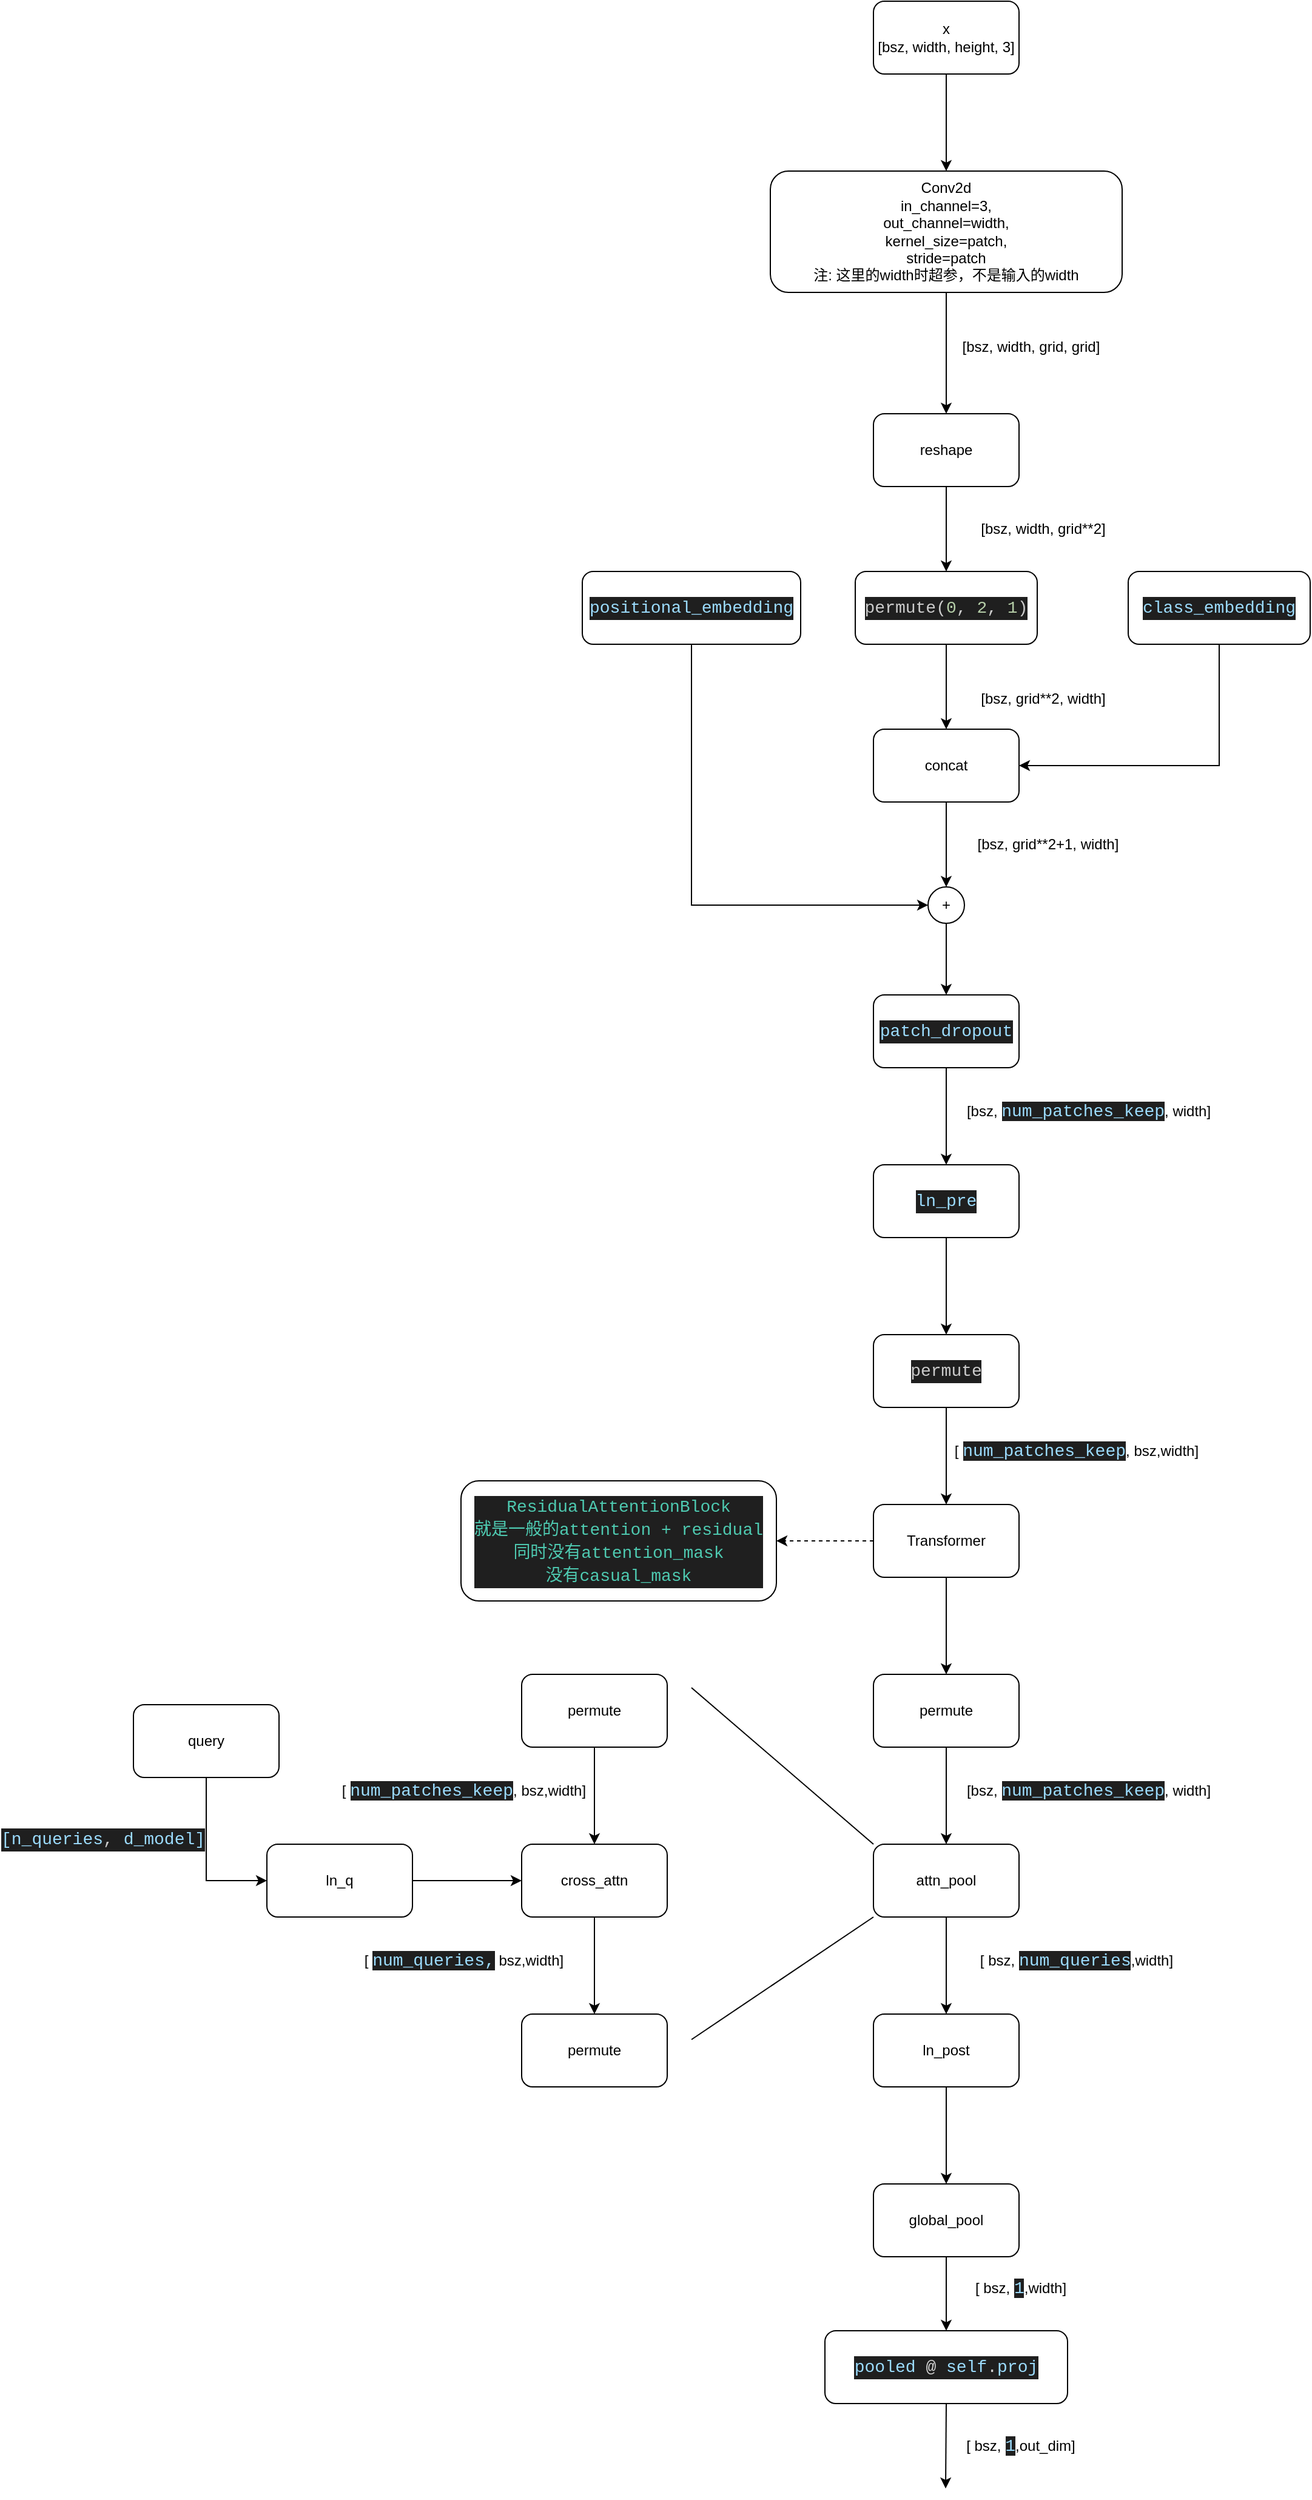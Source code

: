 <mxfile version="24.2.5" type="device">
  <diagram name="第 1 页" id="lJStV8RaI5A1z8thdrf8">
    <mxGraphModel dx="2829" dy="1488" grid="1" gridSize="10" guides="1" tooltips="1" connect="1" arrows="1" fold="1" page="1" pageScale="1" pageWidth="827" pageHeight="1169" math="0" shadow="0">
      <root>
        <mxCell id="0" />
        <mxCell id="1" parent="0" />
        <mxCell id="cuw9aL_coSqal3nNZPSL-3" value="" style="edgeStyle=orthogonalEdgeStyle;rounded=0;orthogonalLoop=1;jettySize=auto;html=1;" edge="1" parent="1" source="cuw9aL_coSqal3nNZPSL-1" target="cuw9aL_coSqal3nNZPSL-2">
          <mxGeometry relative="1" as="geometry" />
        </mxCell>
        <mxCell id="cuw9aL_coSqal3nNZPSL-1" value="x&lt;div&gt;[bsz, width, height, 3]&lt;/div&gt;" style="rounded=1;whiteSpace=wrap;html=1;" vertex="1" parent="1">
          <mxGeometry x="350" y="350" width="120" height="60" as="geometry" />
        </mxCell>
        <mxCell id="cuw9aL_coSqal3nNZPSL-5" value="" style="edgeStyle=orthogonalEdgeStyle;rounded=0;orthogonalLoop=1;jettySize=auto;html=1;" edge="1" parent="1" source="cuw9aL_coSqal3nNZPSL-2" target="cuw9aL_coSqal3nNZPSL-4">
          <mxGeometry relative="1" as="geometry" />
        </mxCell>
        <mxCell id="cuw9aL_coSqal3nNZPSL-2" value="Conv2d&lt;div&gt;in_channel=3,&lt;/div&gt;&lt;div&gt;out_channel=width,&lt;/div&gt;&lt;div&gt;kernel_size=patch,&lt;/div&gt;&lt;div&gt;stride=patch&lt;/div&gt;&lt;div&gt;注: 这里的width时超参，不是输入的width&lt;/div&gt;" style="whiteSpace=wrap;html=1;rounded=1;" vertex="1" parent="1">
          <mxGeometry x="265" y="490" width="290" height="100" as="geometry" />
        </mxCell>
        <mxCell id="cuw9aL_coSqal3nNZPSL-8" value="" style="edgeStyle=orthogonalEdgeStyle;rounded=0;orthogonalLoop=1;jettySize=auto;html=1;" edge="1" parent="1" source="cuw9aL_coSqal3nNZPSL-4" target="cuw9aL_coSqal3nNZPSL-7">
          <mxGeometry relative="1" as="geometry" />
        </mxCell>
        <mxCell id="cuw9aL_coSqal3nNZPSL-4" value="reshape" style="whiteSpace=wrap;html=1;rounded=1;" vertex="1" parent="1">
          <mxGeometry x="350" y="690" width="120" height="60" as="geometry" />
        </mxCell>
        <mxCell id="cuw9aL_coSqal3nNZPSL-6" value="[bsz, width, grid, grid]" style="text;html=1;align=center;verticalAlign=middle;whiteSpace=wrap;rounded=0;" vertex="1" parent="1">
          <mxGeometry x="350" y="620" width="260" height="30" as="geometry" />
        </mxCell>
        <mxCell id="cuw9aL_coSqal3nNZPSL-20" style="edgeStyle=orthogonalEdgeStyle;rounded=0;orthogonalLoop=1;jettySize=auto;html=1;exitX=0.5;exitY=1;exitDx=0;exitDy=0;" edge="1" parent="1" source="cuw9aL_coSqal3nNZPSL-7" target="cuw9aL_coSqal3nNZPSL-19">
          <mxGeometry relative="1" as="geometry" />
        </mxCell>
        <mxCell id="cuw9aL_coSqal3nNZPSL-7" value="&lt;div style=&quot;color: rgb(204, 204, 204); background-color: rgb(31, 31, 31); font-family: Consolas, &amp;quot;Courier New&amp;quot;, monospace; font-size: 14px; line-height: 19px; white-space: pre;&quot;&gt;&lt;div style=&quot;line-height: 19px;&quot;&gt;permute(&lt;span style=&quot;color: #b5cea8;&quot;&gt;0&lt;/span&gt;, &lt;span style=&quot;color: #b5cea8;&quot;&gt;2&lt;/span&gt;, &lt;span style=&quot;color: #b5cea8;&quot;&gt;1&lt;/span&gt;)&lt;/div&gt;&lt;/div&gt;" style="whiteSpace=wrap;html=1;rounded=1;" vertex="1" parent="1">
          <mxGeometry x="335" y="820" width="150" height="60" as="geometry" />
        </mxCell>
        <mxCell id="cuw9aL_coSqal3nNZPSL-9" value="[bsz, width, grid**2]" style="text;html=1;align=center;verticalAlign=middle;whiteSpace=wrap;rounded=0;" vertex="1" parent="1">
          <mxGeometry x="360" y="770" width="260" height="30" as="geometry" />
        </mxCell>
        <mxCell id="cuw9aL_coSqal3nNZPSL-12" value="[bsz, grid**2, width]" style="text;html=1;align=center;verticalAlign=middle;whiteSpace=wrap;rounded=0;" vertex="1" parent="1">
          <mxGeometry x="360" y="910" width="260" height="30" as="geometry" />
        </mxCell>
        <mxCell id="cuw9aL_coSqal3nNZPSL-15" style="edgeStyle=orthogonalEdgeStyle;rounded=0;orthogonalLoop=1;jettySize=auto;html=1;exitX=0.5;exitY=1;exitDx=0;exitDy=0;entryX=0;entryY=0.5;entryDx=0;entryDy=0;" edge="1" parent="1" source="cuw9aL_coSqal3nNZPSL-13" target="cuw9aL_coSqal3nNZPSL-14">
          <mxGeometry relative="1" as="geometry" />
        </mxCell>
        <mxCell id="cuw9aL_coSqal3nNZPSL-13" value="&lt;div style=&quot;color: rgb(204, 204, 204); background-color: rgb(31, 31, 31); font-family: Consolas, &amp;quot;Courier New&amp;quot;, monospace; font-size: 14px; line-height: 19px; white-space: pre;&quot;&gt;&lt;span style=&quot;color: #9cdcfe;&quot;&gt;positional_embedding&lt;/span&gt;&lt;/div&gt;" style="rounded=1;whiteSpace=wrap;html=1;" vertex="1" parent="1">
          <mxGeometry x="110" y="820" width="180" height="60" as="geometry" />
        </mxCell>
        <mxCell id="cuw9aL_coSqal3nNZPSL-27" style="edgeStyle=orthogonalEdgeStyle;rounded=0;orthogonalLoop=1;jettySize=auto;html=1;exitX=0.5;exitY=1;exitDx=0;exitDy=0;entryX=0.5;entryY=0;entryDx=0;entryDy=0;" edge="1" parent="1" source="cuw9aL_coSqal3nNZPSL-14" target="cuw9aL_coSqal3nNZPSL-26">
          <mxGeometry relative="1" as="geometry" />
        </mxCell>
        <mxCell id="cuw9aL_coSqal3nNZPSL-14" value="+" style="ellipse;whiteSpace=wrap;html=1;aspect=fixed;" vertex="1" parent="1">
          <mxGeometry x="395" y="1080" width="30" height="30" as="geometry" />
        </mxCell>
        <mxCell id="cuw9aL_coSqal3nNZPSL-21" style="edgeStyle=orthogonalEdgeStyle;rounded=0;orthogonalLoop=1;jettySize=auto;html=1;exitX=0.5;exitY=1;exitDx=0;exitDy=0;entryX=1;entryY=0.5;entryDx=0;entryDy=0;" edge="1" parent="1" source="cuw9aL_coSqal3nNZPSL-18" target="cuw9aL_coSqal3nNZPSL-19">
          <mxGeometry relative="1" as="geometry" />
        </mxCell>
        <mxCell id="cuw9aL_coSqal3nNZPSL-18" value="&lt;div style=&quot;color: rgb(204, 204, 204); background-color: rgb(31, 31, 31); font-family: Consolas, &amp;quot;Courier New&amp;quot;, monospace; font-size: 14px; line-height: 19px; white-space: pre;&quot;&gt;&lt;span style=&quot;color: #9cdcfe;&quot;&gt;class_embedding&lt;/span&gt;&lt;/div&gt;" style="rounded=1;whiteSpace=wrap;html=1;" vertex="1" parent="1">
          <mxGeometry x="560" y="820" width="150" height="60" as="geometry" />
        </mxCell>
        <mxCell id="cuw9aL_coSqal3nNZPSL-22" style="edgeStyle=orthogonalEdgeStyle;rounded=0;orthogonalLoop=1;jettySize=auto;html=1;exitX=0.5;exitY=1;exitDx=0;exitDy=0;entryX=0.5;entryY=0;entryDx=0;entryDy=0;" edge="1" parent="1" source="cuw9aL_coSqal3nNZPSL-19" target="cuw9aL_coSqal3nNZPSL-14">
          <mxGeometry relative="1" as="geometry" />
        </mxCell>
        <mxCell id="cuw9aL_coSqal3nNZPSL-19" value="concat" style="rounded=1;whiteSpace=wrap;html=1;" vertex="1" parent="1">
          <mxGeometry x="350" y="950" width="120" height="60" as="geometry" />
        </mxCell>
        <mxCell id="cuw9aL_coSqal3nNZPSL-23" value="[bsz, grid**2+1, width]" style="text;html=1;align=center;verticalAlign=middle;whiteSpace=wrap;rounded=0;" vertex="1" parent="1">
          <mxGeometry x="414" y="1030" width="160" height="30" as="geometry" />
        </mxCell>
        <mxCell id="cuw9aL_coSqal3nNZPSL-29" value="" style="edgeStyle=orthogonalEdgeStyle;rounded=0;orthogonalLoop=1;jettySize=auto;html=1;" edge="1" parent="1" source="cuw9aL_coSqal3nNZPSL-26" target="cuw9aL_coSqal3nNZPSL-28">
          <mxGeometry relative="1" as="geometry" />
        </mxCell>
        <mxCell id="cuw9aL_coSqal3nNZPSL-26" value="&lt;div style=&quot;color: rgb(204, 204, 204); background-color: rgb(31, 31, 31); font-family: Consolas, &amp;quot;Courier New&amp;quot;, monospace; font-size: 14px; line-height: 19px; white-space: pre;&quot;&gt;&lt;span style=&quot;color: #9cdcfe;&quot;&gt;patch_dropout&lt;/span&gt;&lt;/div&gt;" style="rounded=1;whiteSpace=wrap;html=1;" vertex="1" parent="1">
          <mxGeometry x="350" y="1169" width="120" height="60" as="geometry" />
        </mxCell>
        <mxCell id="cuw9aL_coSqal3nNZPSL-33" value="" style="edgeStyle=orthogonalEdgeStyle;rounded=0;orthogonalLoop=1;jettySize=auto;html=1;" edge="1" parent="1" source="cuw9aL_coSqal3nNZPSL-28" target="cuw9aL_coSqal3nNZPSL-32">
          <mxGeometry relative="1" as="geometry" />
        </mxCell>
        <mxCell id="cuw9aL_coSqal3nNZPSL-28" value="&lt;div style=&quot;color: #cccccc;background-color: #1f1f1f;font-family: Consolas, &#39;Courier New&#39;, monospace;font-weight: normal;font-size: 14px;line-height: 19px;white-space: pre;&quot;&gt;&lt;div&gt;&lt;span style=&quot;color: #9cdcfe;&quot;&gt;ln_pre&lt;/span&gt;&lt;/div&gt;&lt;/div&gt;" style="whiteSpace=wrap;html=1;rounded=1;" vertex="1" parent="1">
          <mxGeometry x="350" y="1309" width="120" height="60" as="geometry" />
        </mxCell>
        <mxCell id="cuw9aL_coSqal3nNZPSL-31" value="[bsz,&amp;nbsp;&lt;span style=&quot;color: rgb(156, 220, 254); background-color: rgb(31, 31, 31); font-family: Consolas, &amp;quot;Courier New&amp;quot;, monospace; font-size: 14px; white-space: pre;&quot;&gt;num_patches_keep&lt;/span&gt;&lt;span style=&quot;background-color: initial;&quot;&gt;, width]&lt;/span&gt;" style="text;html=1;align=center;verticalAlign=middle;whiteSpace=wrap;rounded=0;" vertex="1" parent="1">
          <mxGeometry x="425" y="1250" width="205" height="30" as="geometry" />
        </mxCell>
        <mxCell id="cuw9aL_coSqal3nNZPSL-35" value="" style="edgeStyle=orthogonalEdgeStyle;rounded=0;orthogonalLoop=1;jettySize=auto;html=1;" edge="1" parent="1" source="cuw9aL_coSqal3nNZPSL-32" target="cuw9aL_coSqal3nNZPSL-34">
          <mxGeometry relative="1" as="geometry" />
        </mxCell>
        <mxCell id="cuw9aL_coSqal3nNZPSL-32" value="&lt;div style=&quot;color: rgb(204, 204, 204); background-color: rgb(31, 31, 31); font-family: Consolas, &amp;quot;Courier New&amp;quot;, monospace; font-size: 14px; line-height: 19px; white-space: pre;&quot;&gt;permute&lt;/div&gt;" style="whiteSpace=wrap;html=1;rounded=1;" vertex="1" parent="1">
          <mxGeometry x="350" y="1449" width="120" height="60" as="geometry" />
        </mxCell>
        <mxCell id="cuw9aL_coSqal3nNZPSL-38" value="" style="edgeStyle=orthogonalEdgeStyle;rounded=0;orthogonalLoop=1;jettySize=auto;html=1;dashed=1;" edge="1" parent="1" source="cuw9aL_coSqal3nNZPSL-34" target="cuw9aL_coSqal3nNZPSL-37">
          <mxGeometry relative="1" as="geometry" />
        </mxCell>
        <mxCell id="cuw9aL_coSqal3nNZPSL-40" value="" style="edgeStyle=orthogonalEdgeStyle;rounded=0;orthogonalLoop=1;jettySize=auto;html=1;" edge="1" parent="1" source="cuw9aL_coSqal3nNZPSL-34" target="cuw9aL_coSqal3nNZPSL-39">
          <mxGeometry relative="1" as="geometry" />
        </mxCell>
        <mxCell id="cuw9aL_coSqal3nNZPSL-34" value="Transformer" style="whiteSpace=wrap;html=1;rounded=1;" vertex="1" parent="1">
          <mxGeometry x="350" y="1589" width="120" height="60" as="geometry" />
        </mxCell>
        <mxCell id="cuw9aL_coSqal3nNZPSL-36" value="[&amp;nbsp;&lt;span style=&quot;color: rgb(156, 220, 254); background-color: rgb(31, 31, 31); font-family: Consolas, &amp;quot;Courier New&amp;quot;, monospace; font-size: 14px; white-space: pre;&quot;&gt;num_patches_keep&lt;/span&gt;&lt;span style=&quot;background-color: initial;&quot;&gt;,&amp;nbsp;&lt;/span&gt;bsz,&lt;span style=&quot;background-color: initial;&quot;&gt;width]&lt;/span&gt;" style="text;html=1;align=center;verticalAlign=middle;whiteSpace=wrap;rounded=0;" vertex="1" parent="1">
          <mxGeometry x="415" y="1530" width="205" height="30" as="geometry" />
        </mxCell>
        <mxCell id="cuw9aL_coSqal3nNZPSL-37" value="&lt;div style=&quot;color: #cccccc;background-color: #1f1f1f;font-family: Consolas, &#39;Courier New&#39;, monospace;font-weight: normal;font-size: 14px;line-height: 19px;white-space: pre;&quot;&gt;&lt;div&gt;&lt;span style=&quot;color: #4ec9b0;&quot;&gt;ResidualAttentionBlock&lt;/span&gt;&lt;/div&gt;&lt;div&gt;&lt;span style=&quot;color: #4ec9b0;&quot;&gt;就是一般的attention + residual&lt;/span&gt;&lt;/div&gt;&lt;div&gt;&lt;span style=&quot;color: #4ec9b0;&quot;&gt;同时没有attention_mask&lt;/span&gt;&lt;/div&gt;&lt;div&gt;&lt;span style=&quot;color: #4ec9b0;&quot;&gt;没有casual_mask&lt;/span&gt;&lt;/div&gt;&lt;/div&gt;" style="whiteSpace=wrap;html=1;rounded=1;" vertex="1" parent="1">
          <mxGeometry x="10" y="1569.5" width="260" height="99" as="geometry" />
        </mxCell>
        <mxCell id="cuw9aL_coSqal3nNZPSL-42" value="" style="edgeStyle=orthogonalEdgeStyle;rounded=0;orthogonalLoop=1;jettySize=auto;html=1;" edge="1" parent="1" source="cuw9aL_coSqal3nNZPSL-39" target="cuw9aL_coSqal3nNZPSL-41">
          <mxGeometry relative="1" as="geometry" />
        </mxCell>
        <mxCell id="cuw9aL_coSqal3nNZPSL-39" value="permute" style="whiteSpace=wrap;html=1;rounded=1;" vertex="1" parent="1">
          <mxGeometry x="350" y="1729" width="120" height="60" as="geometry" />
        </mxCell>
        <mxCell id="cuw9aL_coSqal3nNZPSL-63" value="" style="edgeStyle=orthogonalEdgeStyle;rounded=0;orthogonalLoop=1;jettySize=auto;html=1;" edge="1" parent="1" source="cuw9aL_coSqal3nNZPSL-41" target="cuw9aL_coSqal3nNZPSL-62">
          <mxGeometry relative="1" as="geometry" />
        </mxCell>
        <mxCell id="cuw9aL_coSqal3nNZPSL-41" value="attn_pool" style="whiteSpace=wrap;html=1;rounded=1;" vertex="1" parent="1">
          <mxGeometry x="350" y="1869" width="120" height="60" as="geometry" />
        </mxCell>
        <mxCell id="cuw9aL_coSqal3nNZPSL-46" value="[bsz,&amp;nbsp;&lt;span style=&quot;color: rgb(156, 220, 254); background-color: rgb(31, 31, 31); font-family: Consolas, &amp;quot;Courier New&amp;quot;, monospace; font-size: 14px; white-space: pre;&quot;&gt;num_patches_keep&lt;/span&gt;&lt;span style=&quot;background-color: initial;&quot;&gt;, width]&lt;/span&gt;" style="text;html=1;align=center;verticalAlign=middle;whiteSpace=wrap;rounded=0;" vertex="1" parent="1">
          <mxGeometry x="425" y="1810" width="205" height="30" as="geometry" />
        </mxCell>
        <mxCell id="cuw9aL_coSqal3nNZPSL-47" value="" style="endArrow=none;html=1;rounded=0;exitX=0;exitY=0;exitDx=0;exitDy=0;" edge="1" parent="1" source="cuw9aL_coSqal3nNZPSL-41">
          <mxGeometry width="50" height="50" relative="1" as="geometry">
            <mxPoint x="240" y="1650" as="sourcePoint" />
            <mxPoint x="200" y="1740" as="targetPoint" />
          </mxGeometry>
        </mxCell>
        <mxCell id="cuw9aL_coSqal3nNZPSL-48" value="" style="endArrow=none;html=1;rounded=0;exitX=0;exitY=1;exitDx=0;exitDy=0;" edge="1" parent="1" source="cuw9aL_coSqal3nNZPSL-41">
          <mxGeometry width="50" height="50" relative="1" as="geometry">
            <mxPoint x="350" y="1930" as="sourcePoint" />
            <mxPoint x="200" y="2030" as="targetPoint" />
          </mxGeometry>
        </mxCell>
        <mxCell id="cuw9aL_coSqal3nNZPSL-51" value="" style="edgeStyle=orthogonalEdgeStyle;rounded=0;orthogonalLoop=1;jettySize=auto;html=1;" edge="1" parent="1" source="cuw9aL_coSqal3nNZPSL-49" target="cuw9aL_coSqal3nNZPSL-50">
          <mxGeometry relative="1" as="geometry" />
        </mxCell>
        <mxCell id="cuw9aL_coSqal3nNZPSL-49" value="permute" style="rounded=1;whiteSpace=wrap;html=1;" vertex="1" parent="1">
          <mxGeometry x="60" y="1729" width="120" height="60" as="geometry" />
        </mxCell>
        <mxCell id="cuw9aL_coSqal3nNZPSL-60" value="" style="edgeStyle=orthogonalEdgeStyle;rounded=0;orthogonalLoop=1;jettySize=auto;html=1;" edge="1" parent="1" source="cuw9aL_coSqal3nNZPSL-50" target="cuw9aL_coSqal3nNZPSL-59">
          <mxGeometry relative="1" as="geometry" />
        </mxCell>
        <mxCell id="cuw9aL_coSqal3nNZPSL-50" value="cross_attn" style="whiteSpace=wrap;html=1;rounded=1;" vertex="1" parent="1">
          <mxGeometry x="60" y="1869" width="120" height="60" as="geometry" />
        </mxCell>
        <mxCell id="cuw9aL_coSqal3nNZPSL-52" value="[&amp;nbsp;&lt;span style=&quot;color: rgb(156, 220, 254); background-color: rgb(31, 31, 31); font-family: Consolas, &amp;quot;Courier New&amp;quot;, monospace; font-size: 14px; white-space: pre;&quot;&gt;num_patches_keep&lt;/span&gt;&lt;span style=&quot;background-color: initial;&quot;&gt;,&amp;nbsp;&lt;/span&gt;bsz,&lt;span style=&quot;background-color: initial;&quot;&gt;width]&lt;/span&gt;" style="text;html=1;align=center;verticalAlign=middle;whiteSpace=wrap;rounded=0;" vertex="1" parent="1">
          <mxGeometry x="-90" y="1810" width="205" height="30" as="geometry" />
        </mxCell>
        <mxCell id="cuw9aL_coSqal3nNZPSL-57" style="edgeStyle=orthogonalEdgeStyle;rounded=0;orthogonalLoop=1;jettySize=auto;html=1;exitX=0.5;exitY=1;exitDx=0;exitDy=0;entryX=0;entryY=0.5;entryDx=0;entryDy=0;" edge="1" parent="1" source="cuw9aL_coSqal3nNZPSL-53" target="cuw9aL_coSqal3nNZPSL-56">
          <mxGeometry relative="1" as="geometry" />
        </mxCell>
        <mxCell id="cuw9aL_coSqal3nNZPSL-53" value="query" style="rounded=1;whiteSpace=wrap;html=1;" vertex="1" parent="1">
          <mxGeometry x="-260" y="1754" width="120" height="60" as="geometry" />
        </mxCell>
        <mxCell id="cuw9aL_coSqal3nNZPSL-55" value="&lt;div style=&quot;color: rgb(204, 204, 204); background-color: rgb(31, 31, 31); font-family: Consolas, &amp;quot;Courier New&amp;quot;, monospace; font-size: 14px; line-height: 19px; white-space: pre;&quot;&gt;&lt;span style=&quot;color: #9cdcfe;&quot;&gt;[n_queries&lt;/span&gt;, &lt;span style=&quot;color: #9cdcfe;&quot;&gt;d_model]&lt;/span&gt;&lt;/div&gt;" style="text;html=1;align=center;verticalAlign=middle;whiteSpace=wrap;rounded=0;" vertex="1" parent="1">
          <mxGeometry x="-370" y="1850" width="170" height="30" as="geometry" />
        </mxCell>
        <mxCell id="cuw9aL_coSqal3nNZPSL-58" style="edgeStyle=orthogonalEdgeStyle;rounded=0;orthogonalLoop=1;jettySize=auto;html=1;exitX=1;exitY=0.5;exitDx=0;exitDy=0;entryX=0;entryY=0.5;entryDx=0;entryDy=0;" edge="1" parent="1" source="cuw9aL_coSqal3nNZPSL-56" target="cuw9aL_coSqal3nNZPSL-50">
          <mxGeometry relative="1" as="geometry" />
        </mxCell>
        <mxCell id="cuw9aL_coSqal3nNZPSL-56" value="ln_q" style="rounded=1;whiteSpace=wrap;html=1;" vertex="1" parent="1">
          <mxGeometry x="-150" y="1869" width="120" height="60" as="geometry" />
        </mxCell>
        <mxCell id="cuw9aL_coSqal3nNZPSL-59" value="permute" style="whiteSpace=wrap;html=1;rounded=1;" vertex="1" parent="1">
          <mxGeometry x="60" y="2009" width="120" height="60" as="geometry" />
        </mxCell>
        <mxCell id="cuw9aL_coSqal3nNZPSL-61" value="[ &lt;font face=&quot;Consolas, Courier New, monospace&quot; color=&quot;#9cdcfe&quot;&gt;&lt;span style=&quot;font-size: 14px; white-space: pre; background-color: rgb(31, 31, 31);&quot;&gt;num_queries,&lt;/span&gt;&lt;/font&gt;&lt;span style=&quot;background-color: initial;&quot;&gt;&amp;nbsp;&lt;/span&gt;bsz,&lt;span style=&quot;background-color: initial;&quot;&gt;width]&lt;/span&gt;" style="text;html=1;align=center;verticalAlign=middle;whiteSpace=wrap;rounded=0;" vertex="1" parent="1">
          <mxGeometry x="-90" y="1950" width="205" height="30" as="geometry" />
        </mxCell>
        <mxCell id="cuw9aL_coSqal3nNZPSL-66" value="" style="edgeStyle=orthogonalEdgeStyle;rounded=0;orthogonalLoop=1;jettySize=auto;html=1;" edge="1" parent="1" source="cuw9aL_coSqal3nNZPSL-62" target="cuw9aL_coSqal3nNZPSL-65">
          <mxGeometry relative="1" as="geometry" />
        </mxCell>
        <mxCell id="cuw9aL_coSqal3nNZPSL-62" value="ln_post" style="whiteSpace=wrap;html=1;rounded=1;" vertex="1" parent="1">
          <mxGeometry x="350" y="2009" width="120" height="60" as="geometry" />
        </mxCell>
        <mxCell id="cuw9aL_coSqal3nNZPSL-64" value="[ bsz,&amp;nbsp;&lt;font face=&quot;Consolas, Courier New, monospace&quot; color=&quot;#9cdcfe&quot;&gt;&lt;span style=&quot;font-size: 14px; white-space: pre; background-color: rgb(31, 31, 31);&quot;&gt;num_queries&lt;/span&gt;&lt;/font&gt;,&lt;span style=&quot;background-color: initial;&quot;&gt;width]&lt;/span&gt;" style="text;html=1;align=center;verticalAlign=middle;whiteSpace=wrap;rounded=0;" vertex="1" parent="1">
          <mxGeometry x="415" y="1950" width="205" height="30" as="geometry" />
        </mxCell>
        <mxCell id="cuw9aL_coSqal3nNZPSL-68" value="" style="edgeStyle=orthogonalEdgeStyle;rounded=0;orthogonalLoop=1;jettySize=auto;html=1;" edge="1" parent="1" source="cuw9aL_coSqal3nNZPSL-65" target="cuw9aL_coSqal3nNZPSL-67">
          <mxGeometry relative="1" as="geometry" />
        </mxCell>
        <mxCell id="cuw9aL_coSqal3nNZPSL-65" value="global_pool" style="whiteSpace=wrap;html=1;rounded=1;" vertex="1" parent="1">
          <mxGeometry x="350" y="2149" width="120" height="60" as="geometry" />
        </mxCell>
        <mxCell id="cuw9aL_coSqal3nNZPSL-70" style="edgeStyle=orthogonalEdgeStyle;rounded=0;orthogonalLoop=1;jettySize=auto;html=1;exitX=0.5;exitY=1;exitDx=0;exitDy=0;" edge="1" parent="1" source="cuw9aL_coSqal3nNZPSL-67">
          <mxGeometry relative="1" as="geometry">
            <mxPoint x="409.5" y="2400" as="targetPoint" />
          </mxGeometry>
        </mxCell>
        <mxCell id="cuw9aL_coSqal3nNZPSL-67" value="&lt;div style=&quot;color: rgb(204, 204, 204); background-color: rgb(31, 31, 31); font-family: Consolas, &amp;quot;Courier New&amp;quot;, monospace; font-size: 14px; line-height: 19px; white-space: pre;&quot;&gt;&lt;span style=&quot;color: #9cdcfe;&quot;&gt;pooled&lt;/span&gt; &lt;span style=&quot;color: #d4d4d4;&quot;&gt;@&lt;/span&gt; &lt;span style=&quot;color: #9cdcfe;&quot;&gt;self&lt;/span&gt;.&lt;span style=&quot;color: #9cdcfe;&quot;&gt;proj&lt;/span&gt;&lt;/div&gt;" style="whiteSpace=wrap;html=1;rounded=1;" vertex="1" parent="1">
          <mxGeometry x="310" y="2270" width="200" height="60" as="geometry" />
        </mxCell>
        <mxCell id="cuw9aL_coSqal3nNZPSL-69" value="[ bsz,&amp;nbsp;&lt;font face=&quot;Consolas, Courier New, monospace&quot; color=&quot;#9cdcfe&quot;&gt;&lt;span style=&quot;font-size: 14px; white-space: pre; background-color: rgb(31, 31, 31);&quot;&gt;1&lt;/span&gt;&lt;/font&gt;,&lt;span style=&quot;background-color: initial;&quot;&gt;width]&lt;/span&gt;" style="text;html=1;align=center;verticalAlign=middle;whiteSpace=wrap;rounded=0;" vertex="1" parent="1">
          <mxGeometry x="369" y="2220" width="205" height="30" as="geometry" />
        </mxCell>
        <mxCell id="cuw9aL_coSqal3nNZPSL-71" value="[ bsz,&amp;nbsp;&lt;font face=&quot;Consolas, Courier New, monospace&quot; color=&quot;#9cdcfe&quot;&gt;&lt;span style=&quot;font-size: 14px; white-space: pre; background-color: rgb(31, 31, 31);&quot;&gt;1&lt;/span&gt;&lt;/font&gt;,out_dim&lt;span style=&quot;background-color: initial;&quot;&gt;]&lt;/span&gt;" style="text;html=1;align=center;verticalAlign=middle;whiteSpace=wrap;rounded=0;" vertex="1" parent="1">
          <mxGeometry x="369" y="2350" width="205" height="30" as="geometry" />
        </mxCell>
      </root>
    </mxGraphModel>
  </diagram>
</mxfile>
